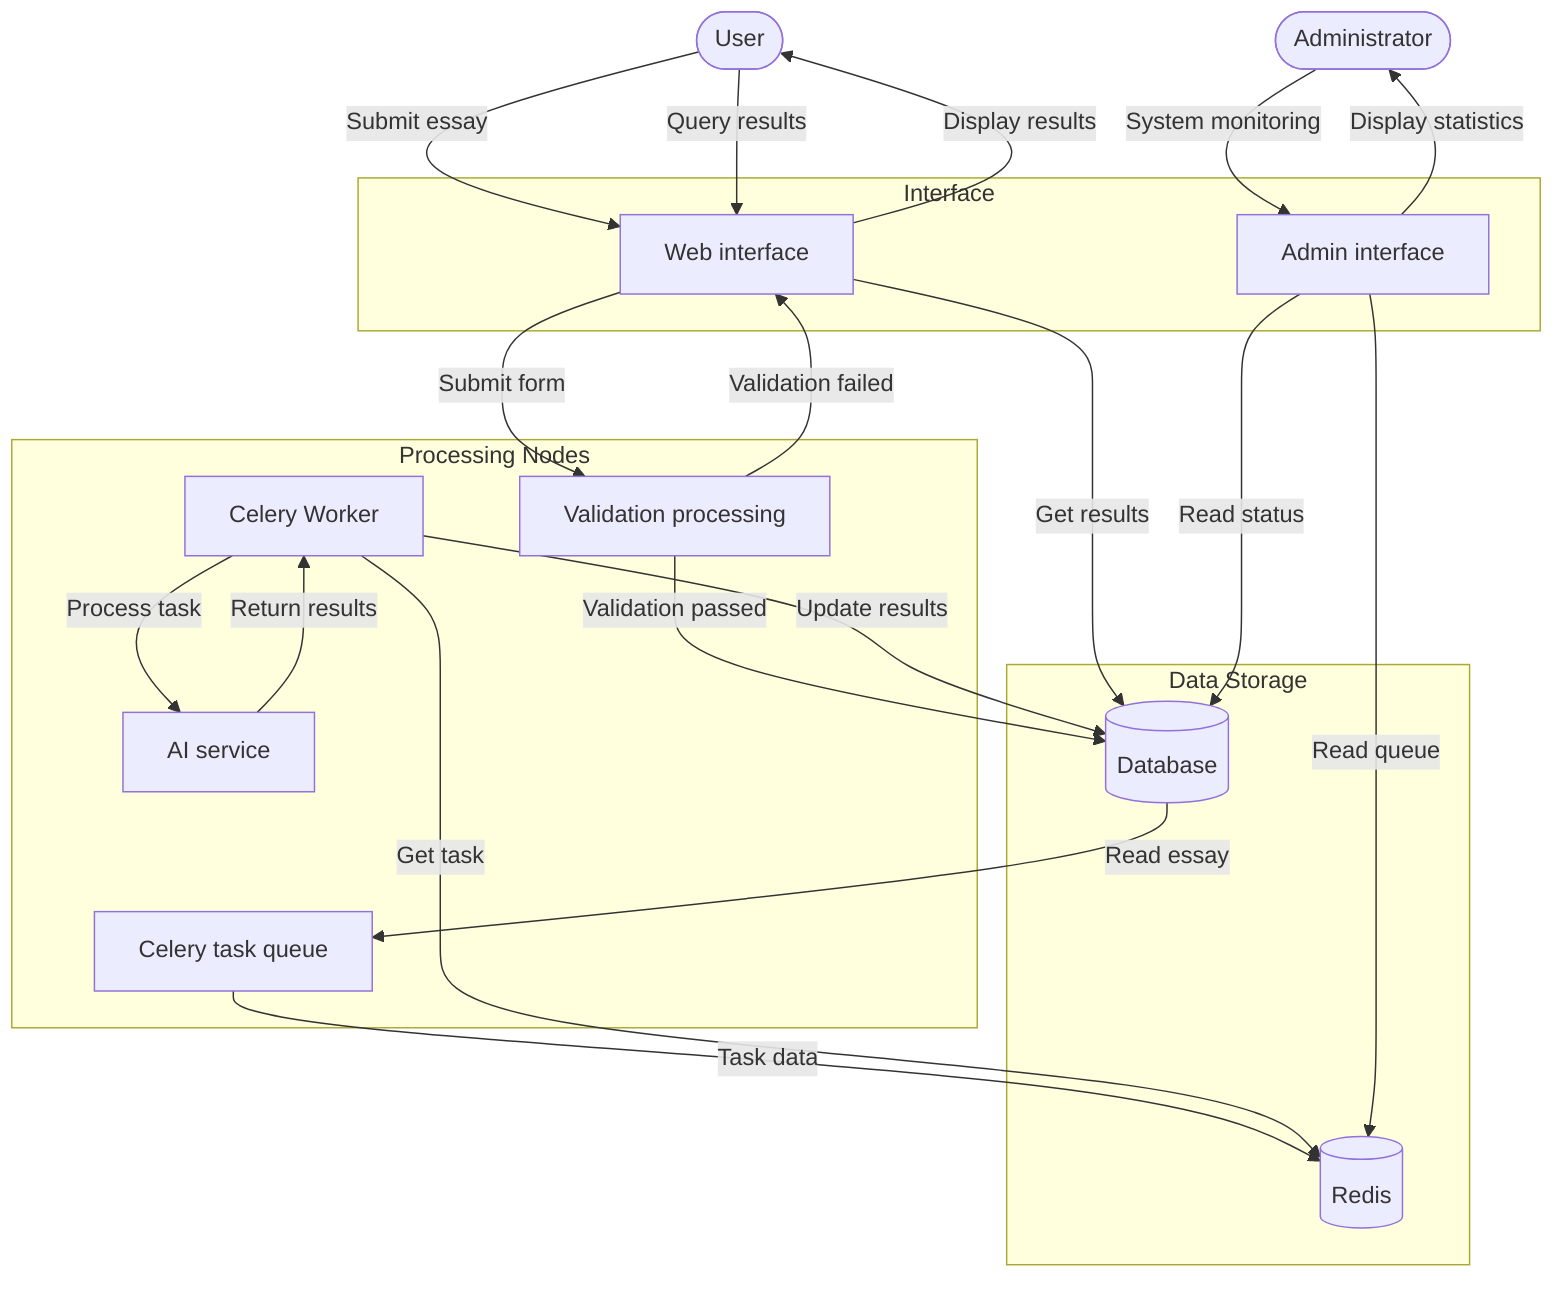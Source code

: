 flowchart TD
    User([User]) -->|Submit essay| WebUI[Web interface]
    WebUI -->|Submit form| ValidationProc[Validation processing]
    
    ValidationProc -->|Validation passed| DBStore[(Database)]
    ValidationProc -->|Validation failed| WebUI
    
    DBStore -->|Read essay| TaskQueue[Celery task queue]
    TaskQueue -->|Task data| RedisStore[(Redis)]
    
    Worker[Celery Worker] -->|Get task| RedisStore
    Worker -->|Process task| AIService[AI service]
    AIService -->|Return results| Worker
    
    Worker -->|Update results| DBStore
    
    User -->|Query results| WebUI
    WebUI -->|Get results| DBStore
    WebUI -->|Display results| User
    
    Admin([Administrator]) -->|System monitoring| AdminUI[Admin interface]
    AdminUI -->|Read status| DBStore
    AdminUI -->|Read queue| RedisStore
    AdminUI -->|Display statistics| Admin
    
    subgraph Data Storage
    DBStore
    RedisStore
    end
    
    subgraph Processing Nodes
    ValidationProc
    TaskQueue
    Worker
    AIService
    end
    
    subgraph Interface
    WebUI
    AdminUI
    end